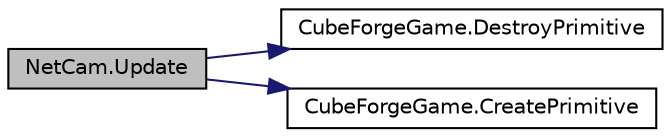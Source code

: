 digraph "NetCam.Update"
{
 // LATEX_PDF_SIZE
  edge [fontname="Helvetica",fontsize="10",labelfontname="Helvetica",labelfontsize="10"];
  node [fontname="Helvetica",fontsize="10",shape=record];
  rankdir="LR";
  Node2 [label="NetCam.Update",height=0.2,width=0.4,color="black", fillcolor="grey75", style="filled", fontcolor="black",tooltip=" "];
  Node2 -> Node3 [color="midnightblue",fontsize="10",style="solid",fontname="Helvetica"];
  Node3 [label="CubeForgeGame.DestroyPrimitive",height=0.2,width=0.4,color="black", fillcolor="white", style="filled",URL="$class_cube_forge_game.html#a9daa78531d37e0ba0b66e8104f4f9650",tooltip="A helper method to destroy a given primitive on the network"];
  Node2 -> Node4 [color="midnightblue",fontsize="10",style="solid",fontname="Helvetica"];
  Node4 [label="CubeForgeGame.CreatePrimitive",height=0.2,width=0.4,color="black", fillcolor="white", style="filled",URL="$class_cube_forge_game.html#af0bccc7505f095df7f43c6f00d3e473c",tooltip="A helper method to create the currently selected primitive type via RPC"];
}
